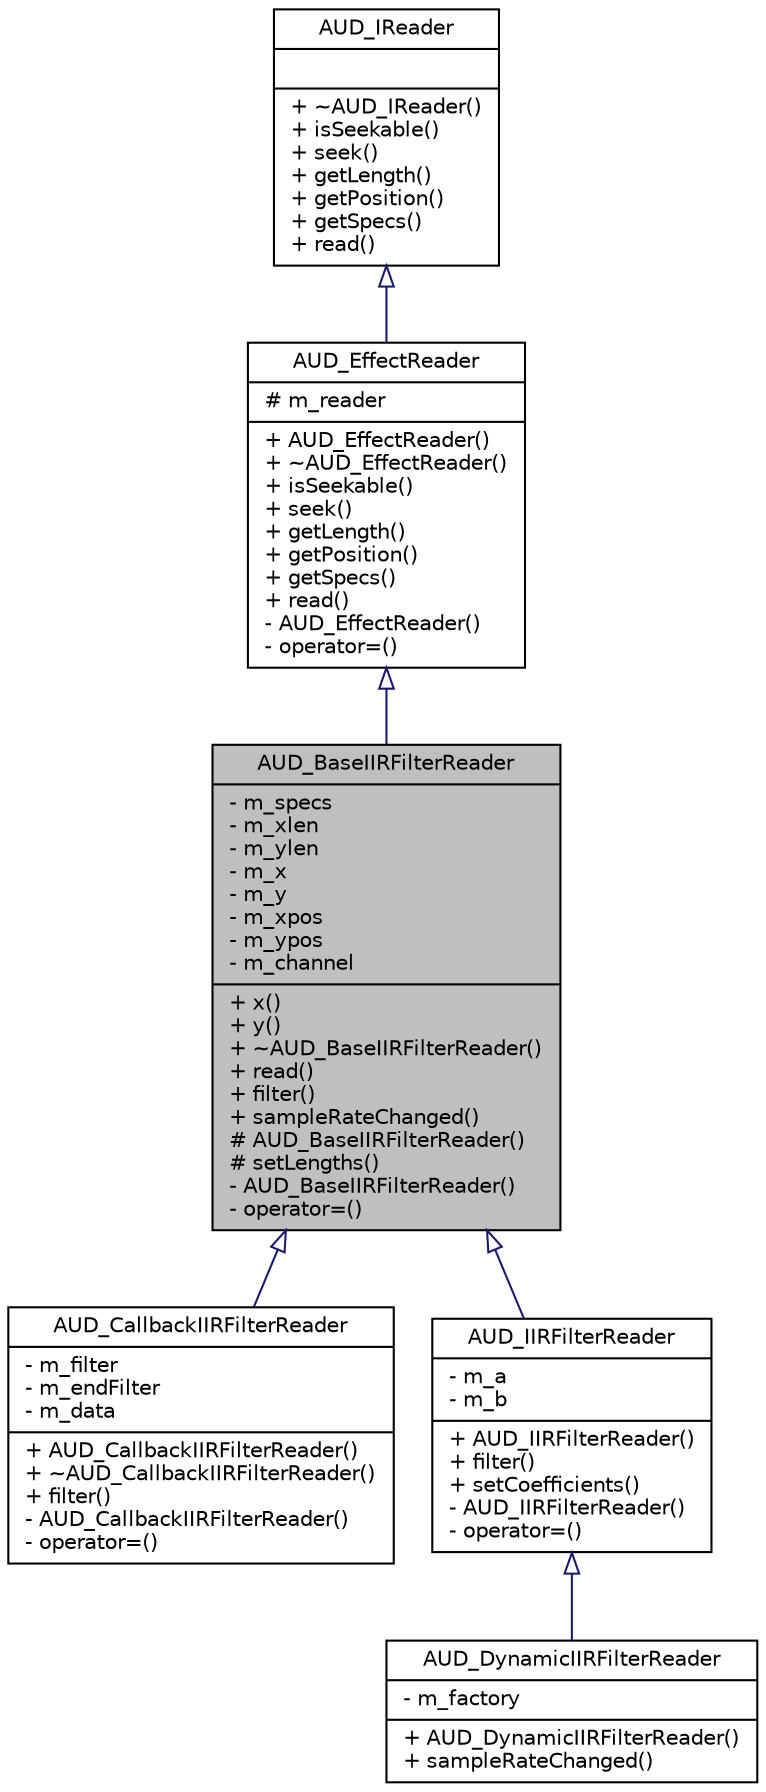 digraph G
{
  edge [fontname="Helvetica",fontsize="10",labelfontname="Helvetica",labelfontsize="10"];
  node [fontname="Helvetica",fontsize="10",shape=record];
  Node1 [label="{AUD_BaseIIRFilterReader\n|- m_specs\l- m_xlen\l- m_ylen\l- m_x\l- m_y\l- m_xpos\l- m_ypos\l- m_channel\l|+ x()\l+ y()\l+ ~AUD_BaseIIRFilterReader()\l+ read()\l+ filter()\l+ sampleRateChanged()\l# AUD_BaseIIRFilterReader()\l# setLengths()\l- AUD_BaseIIRFilterReader()\l- operator=()\l}",height=0.2,width=0.4,color="black", fillcolor="grey75", style="filled" fontcolor="black"];
  Node2 -> Node1 [dir=back,color="midnightblue",fontsize="10",style="solid",arrowtail="empty",fontname="Helvetica"];
  Node2 [label="{AUD_EffectReader\n|# m_reader\l|+ AUD_EffectReader()\l+ ~AUD_EffectReader()\l+ isSeekable()\l+ seek()\l+ getLength()\l+ getPosition()\l+ getSpecs()\l+ read()\l- AUD_EffectReader()\l- operator=()\l}",height=0.2,width=0.4,color="black", fillcolor="white", style="filled",URL="$db/d5c/classAUD__EffectReader.html"];
  Node3 -> Node2 [dir=back,color="midnightblue",fontsize="10",style="solid",arrowtail="empty",fontname="Helvetica"];
  Node3 [label="{AUD_IReader\n||+ ~AUD_IReader()\l+ isSeekable()\l+ seek()\l+ getLength()\l+ getPosition()\l+ getSpecs()\l+ read()\l}",height=0.2,width=0.4,color="black", fillcolor="white", style="filled",URL="$db/d2b/classAUD__IReader.html"];
  Node1 -> Node4 [dir=back,color="midnightblue",fontsize="10",style="solid",arrowtail="empty",fontname="Helvetica"];
  Node4 [label="{AUD_CallbackIIRFilterReader\n|- m_filter\l- m_endFilter\l- m_data\l|+ AUD_CallbackIIRFilterReader()\l+ ~AUD_CallbackIIRFilterReader()\l+ filter()\l- AUD_CallbackIIRFilterReader()\l- operator=()\l}",height=0.2,width=0.4,color="black", fillcolor="white", style="filled",URL="$de/de9/classAUD__CallbackIIRFilterReader.html"];
  Node1 -> Node5 [dir=back,color="midnightblue",fontsize="10",style="solid",arrowtail="empty",fontname="Helvetica"];
  Node5 [label="{AUD_IIRFilterReader\n|- m_a\l- m_b\l|+ AUD_IIRFilterReader()\l+ filter()\l+ setCoefficients()\l- AUD_IIRFilterReader()\l- operator=()\l}",height=0.2,width=0.4,color="black", fillcolor="white", style="filled",URL="$d4/dcb/classAUD__IIRFilterReader.html"];
  Node5 -> Node6 [dir=back,color="midnightblue",fontsize="10",style="solid",arrowtail="empty",fontname="Helvetica"];
  Node6 [label="{AUD_DynamicIIRFilterReader\n|- m_factory\l|+ AUD_DynamicIIRFilterReader()\l+ sampleRateChanged()\l}",height=0.2,width=0.4,color="black", fillcolor="white", style="filled",URL="$dc/db2/classAUD__DynamicIIRFilterReader.html"];
}
